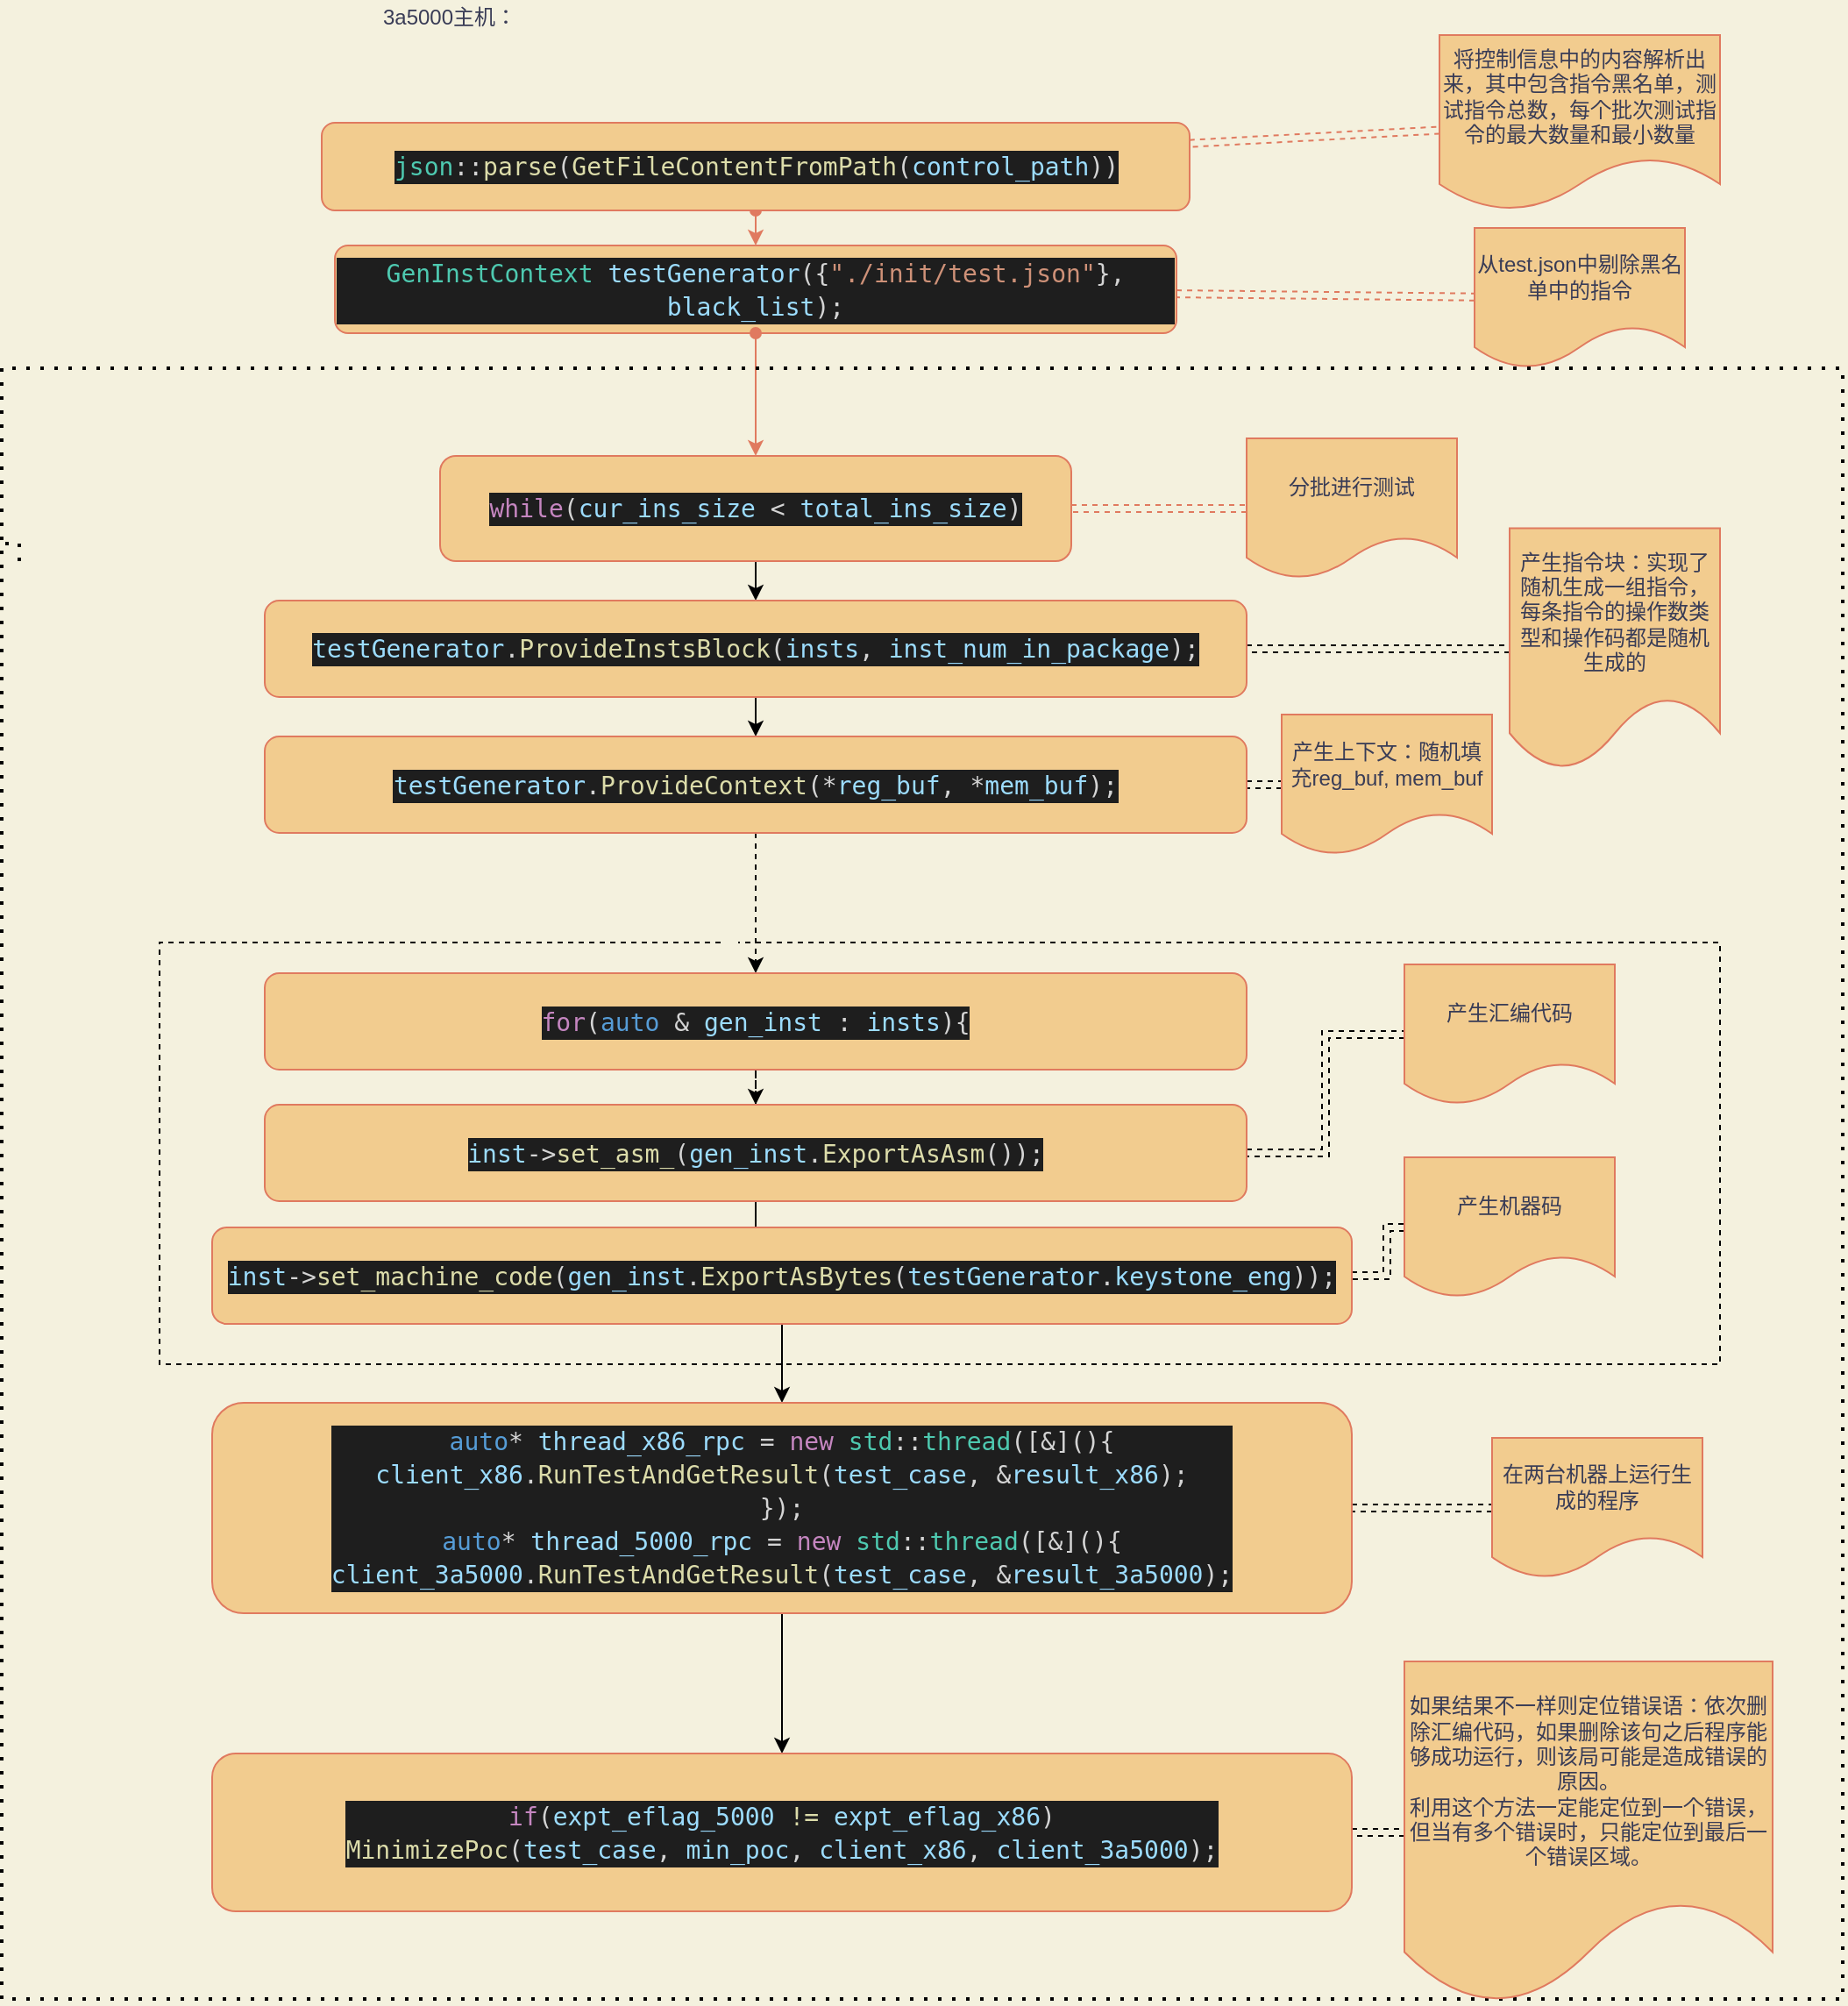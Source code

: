 <mxfile version="15.5.0" type="github" pages="2">
  <diagram id="C5RBs43oDa-KdzZeNtuy" name="Page-1">
    <mxGraphModel dx="1804" dy="587" grid="1" gridSize="10" guides="1" tooltips="1" connect="1" arrows="1" fold="1" page="1" pageScale="1" pageWidth="827" pageHeight="1169" background="#F4F1DE" math="0" shadow="0">
      <root>
        <mxCell id="WIyWlLk6GJQsqaUBKTNV-0" />
        <mxCell id="WIyWlLk6GJQsqaUBKTNV-1" parent="WIyWlLk6GJQsqaUBKTNV-0" />
        <mxCell id="cXA_Oft2BCzyXbZq9LFq-0" value="3a5000主机：" style="text;html=1;align=center;verticalAlign=middle;resizable=0;points=[];autosize=1;strokeColor=none;fillColor=none;fontColor=#393C56;" parent="WIyWlLk6GJQsqaUBKTNV-1" vertex="1">
          <mxGeometry y="130" width="90" height="20" as="geometry" />
        </mxCell>
        <mxCell id="cXA_Oft2BCzyXbZq9LFq-37" value="" style="edgeStyle=none;rounded=1;sketch=0;orthogonalLoop=1;jettySize=auto;html=1;fontColor=#393C56;startArrow=oval;startFill=1;strokeColor=#E07A5F;fillColor=#F2CC8F;" parent="WIyWlLk6GJQsqaUBKTNV-1" source="cXA_Oft2BCzyXbZq9LFq-25" target="cXA_Oft2BCzyXbZq9LFq-36" edge="1">
          <mxGeometry relative="1" as="geometry" />
        </mxCell>
        <mxCell id="cXA_Oft2BCzyXbZq9LFq-53" value="" style="edgeStyle=none;rounded=1;sketch=0;orthogonalLoop=1;jettySize=auto;html=1;fontColor=#393C56;startArrow=oval;startFill=1;strokeColor=#E07A5F;fillColor=#F2CC8F;dashed=1;shape=link;" parent="WIyWlLk6GJQsqaUBKTNV-1" source="cXA_Oft2BCzyXbZq9LFq-25" target="cXA_Oft2BCzyXbZq9LFq-52" edge="1">
          <mxGeometry relative="1" as="geometry" />
        </mxCell>
        <mxCell id="cXA_Oft2BCzyXbZq9LFq-25" value="&lt;div style=&quot;color: rgb(212 , 212 , 212) ; background-color: rgb(30 , 30 , 30) ; font-family: &amp;#34;droid sans mono&amp;#34; , monospace , monospace , &amp;#34;droid sans fallback&amp;#34; ; font-size: 14px ; line-height: 19px&quot;&gt;&lt;span style=&quot;color: #4ec9b0&quot;&gt;json&lt;/span&gt;::&lt;span style=&quot;color: #dcdcaa&quot;&gt;parse&lt;/span&gt;(&lt;span style=&quot;color: #dcdcaa&quot;&gt;GetFileContentFromPath&lt;/span&gt;(&lt;span style=&quot;color: #9cdcfe&quot;&gt;control_path&lt;/span&gt;))&lt;/div&gt;" style="whiteSpace=wrap;html=1;rounded=1;shadow=0;fontColor=#393C56;strokeColor=#E07A5F;strokeWidth=1;fillColor=#F2CC8F;glass=0;" parent="WIyWlLk6GJQsqaUBKTNV-1" vertex="1">
          <mxGeometry x="-27.5" y="200" width="495" height="50" as="geometry" />
        </mxCell>
        <mxCell id="cXA_Oft2BCzyXbZq9LFq-55" value="" style="edgeStyle=none;shape=link;rounded=1;sketch=0;orthogonalLoop=1;jettySize=auto;html=1;dashed=1;fontColor=#393C56;startArrow=oval;startFill=1;strokeColor=#E07A5F;fillColor=#F2CC8F;" parent="WIyWlLk6GJQsqaUBKTNV-1" source="cXA_Oft2BCzyXbZq9LFq-36" target="cXA_Oft2BCzyXbZq9LFq-54" edge="1">
          <mxGeometry relative="1" as="geometry" />
        </mxCell>
        <mxCell id="cXA_Oft2BCzyXbZq9LFq-36" value="&lt;div style=&quot;background-color: rgb(30 , 30 , 30) ; line-height: 19px&quot;&gt;&lt;div style=&quot;color: rgb(212 , 212 , 212) ; font-family: &amp;#34;droid sans mono&amp;#34; , monospace , monospace , &amp;#34;droid sans fallback&amp;#34; ; font-size: 14px ; line-height: 19px&quot;&gt;&lt;span style=&quot;color: #4ec9b0&quot;&gt;GenInstContext&lt;/span&gt; &lt;span style=&quot;color: #9cdcfe&quot;&gt;testGenerator&lt;/span&gt;({&lt;span style=&quot;color: #ce9178&quot;&gt;&quot;./init/test.json&quot;&lt;/span&gt;}, &lt;span style=&quot;color: #9cdcfe&quot;&gt;black_list&lt;/span&gt;);&lt;/div&gt;&lt;/div&gt;" style="whiteSpace=wrap;html=1;rounded=1;shadow=0;fontColor=#393C56;strokeColor=#E07A5F;strokeWidth=1;fillColor=#F2CC8F;glass=0;" parent="WIyWlLk6GJQsqaUBKTNV-1" vertex="1">
          <mxGeometry x="-20" y="270" width="480" height="50" as="geometry" />
        </mxCell>
        <mxCell id="cXA_Oft2BCzyXbZq9LFq-41" value="" style="edgeStyle=none;rounded=1;sketch=0;orthogonalLoop=1;jettySize=auto;html=1;fontColor=#393C56;startArrow=oval;startFill=1;strokeColor=#E07A5F;fillColor=#F2CC8F;exitX=0.5;exitY=1;exitDx=0;exitDy=0;" parent="WIyWlLk6GJQsqaUBKTNV-1" source="cXA_Oft2BCzyXbZq9LFq-36" target="cXA_Oft2BCzyXbZq9LFq-40" edge="1">
          <mxGeometry relative="1" as="geometry">
            <mxPoint x="220" y="420" as="sourcePoint" />
          </mxGeometry>
        </mxCell>
        <mxCell id="cXA_Oft2BCzyXbZq9LFq-59" value="" style="edgeStyle=none;shape=link;rounded=1;sketch=0;orthogonalLoop=1;jettySize=auto;html=1;dashed=1;fontColor=#393C56;startArrow=oval;startFill=1;strokeColor=#E07A5F;fillColor=#F2CC8F;" parent="WIyWlLk6GJQsqaUBKTNV-1" source="cXA_Oft2BCzyXbZq9LFq-40" target="cXA_Oft2BCzyXbZq9LFq-58" edge="1">
          <mxGeometry relative="1" as="geometry" />
        </mxCell>
        <mxCell id="sbwN-sADD-QaQB_fu3mj-3" value="" style="edgeStyle=orthogonalEdgeStyle;rounded=0;orthogonalLoop=1;jettySize=auto;html=1;" parent="WIyWlLk6GJQsqaUBKTNV-1" source="cXA_Oft2BCzyXbZq9LFq-40" target="sbwN-sADD-QaQB_fu3mj-2" edge="1">
          <mxGeometry relative="1" as="geometry" />
        </mxCell>
        <mxCell id="cXA_Oft2BCzyXbZq9LFq-40" value="&lt;div style=&quot;color: rgb(212 , 212 , 212) ; background-color: rgb(30 , 30 , 30) ; font-family: &amp;#34;droid sans mono&amp;#34; , monospace , monospace , &amp;#34;droid sans fallback&amp;#34; ; font-size: 14px ; line-height: 19px&quot;&gt;&lt;span style=&quot;color: #c586c0&quot;&gt;while&lt;/span&gt;(&lt;span style=&quot;color: #9cdcfe&quot;&gt;cur_ins_size&lt;/span&gt; &amp;lt; &lt;span style=&quot;color: #9cdcfe&quot;&gt;total_ins_size&lt;/span&gt;)&lt;/div&gt;" style="whiteSpace=wrap;html=1;rounded=1;shadow=0;fontColor=#393C56;strokeColor=#E07A5F;strokeWidth=1;fillColor=#F2CC8F;glass=0;" parent="WIyWlLk6GJQsqaUBKTNV-1" vertex="1">
          <mxGeometry x="40" y="390" width="360" height="60" as="geometry" />
        </mxCell>
        <mxCell id="cXA_Oft2BCzyXbZq9LFq-52" value="将控制信息中的内容解析出来，其中包含指令黑名单，测试指令总数，每个批次测试指令的最大数量和最小数量" style="shape=document;whiteSpace=wrap;html=1;boundedLbl=1;rounded=1;shadow=0;fontColor=#393C56;strokeColor=#E07A5F;strokeWidth=1;fillColor=#F2CC8F;glass=0;" parent="WIyWlLk6GJQsqaUBKTNV-1" vertex="1">
          <mxGeometry x="610" y="150" width="160" height="100" as="geometry" />
        </mxCell>
        <mxCell id="cXA_Oft2BCzyXbZq9LFq-54" value="从test.json中剔除黑名单中的指令" style="shape=document;whiteSpace=wrap;html=1;boundedLbl=1;rounded=1;shadow=0;fontColor=#393C56;strokeColor=#E07A5F;strokeWidth=1;fillColor=#F2CC8F;glass=0;" parent="WIyWlLk6GJQsqaUBKTNV-1" vertex="1">
          <mxGeometry x="630" y="260" width="120" height="80" as="geometry" />
        </mxCell>
        <mxCell id="cXA_Oft2BCzyXbZq9LFq-58" value="分批进行测试" style="shape=document;whiteSpace=wrap;html=1;boundedLbl=1;rounded=1;shadow=0;fontColor=#393C56;strokeColor=#E07A5F;strokeWidth=1;fillColor=#F2CC8F;glass=0;" parent="WIyWlLk6GJQsqaUBKTNV-1" vertex="1">
          <mxGeometry x="500" y="380" width="120" height="80" as="geometry" />
        </mxCell>
        <mxCell id="sbwN-sADD-QaQB_fu3mj-8" value="" style="edgeStyle=orthogonalEdgeStyle;shape=link;rounded=0;orthogonalLoop=1;jettySize=auto;html=1;dashed=1;" parent="WIyWlLk6GJQsqaUBKTNV-1" source="sbwN-sADD-QaQB_fu3mj-2" target="sbwN-sADD-QaQB_fu3mj-7" edge="1">
          <mxGeometry relative="1" as="geometry" />
        </mxCell>
        <mxCell id="vzrJKxOy2VjKRbDUchYH-1" value="" style="edgeStyle=orthogonalEdgeStyle;rounded=0;orthogonalLoop=1;jettySize=auto;html=1;" edge="1" parent="WIyWlLk6GJQsqaUBKTNV-1" source="sbwN-sADD-QaQB_fu3mj-2" target="vzrJKxOy2VjKRbDUchYH-0">
          <mxGeometry relative="1" as="geometry" />
        </mxCell>
        <mxCell id="sbwN-sADD-QaQB_fu3mj-2" value="&lt;meta charset=&quot;utf-8&quot;&gt;&lt;div style=&quot;color: rgb(212, 212, 212); background-color: rgb(30, 30, 30); font-family: &amp;quot;droid sans mono&amp;quot;, monospace, monospace, &amp;quot;droid sans fallback&amp;quot;; font-weight: normal; font-size: 14px; line-height: 19px;&quot;&gt;&lt;div&gt;&lt;span style=&quot;color: #9cdcfe&quot;&gt;testGenerator&lt;/span&gt;&lt;span style=&quot;color: #d4d4d4&quot;&gt;.&lt;/span&gt;&lt;span style=&quot;color: #dcdcaa&quot;&gt;ProvideInstsBlock&lt;/span&gt;&lt;span style=&quot;color: #d4d4d4&quot;&gt;(&lt;/span&gt;&lt;span style=&quot;color: #9cdcfe&quot;&gt;insts&lt;/span&gt;&lt;span style=&quot;color: #d4d4d4&quot;&gt;, &lt;/span&gt;&lt;span style=&quot;color: #9cdcfe&quot;&gt;inst_num_in_package&lt;/span&gt;&lt;span style=&quot;color: #d4d4d4&quot;&gt;);&lt;/span&gt;&lt;/div&gt;&lt;/div&gt;" style="whiteSpace=wrap;html=1;rounded=1;shadow=0;fontColor=#393C56;strokeColor=#E07A5F;strokeWidth=1;fillColor=#F2CC8F;glass=0;" parent="WIyWlLk6GJQsqaUBKTNV-1" vertex="1">
          <mxGeometry x="-60" y="472.5" width="560" height="55" as="geometry" />
        </mxCell>
        <mxCell id="sbwN-sADD-QaQB_fu3mj-7" value="产生指令块：实现了随机生成一组指令，每条指令的操作数类型和操作码都是随机生成的" style="shape=document;whiteSpace=wrap;html=1;boundedLbl=1;rounded=1;shadow=0;fontColor=#393C56;strokeColor=#E07A5F;strokeWidth=1;fillColor=#F2CC8F;glass=0;" parent="WIyWlLk6GJQsqaUBKTNV-1" vertex="1">
          <mxGeometry x="650" y="431.25" width="120" height="137.5" as="geometry" />
        </mxCell>
        <mxCell id="vzrJKxOy2VjKRbDUchYH-5" value="" style="edgeStyle=orthogonalEdgeStyle;rounded=0;orthogonalLoop=1;jettySize=auto;html=1;shape=link;dashed=1;" edge="1" parent="WIyWlLk6GJQsqaUBKTNV-1" source="vzrJKxOy2VjKRbDUchYH-0" target="vzrJKxOy2VjKRbDUchYH-4">
          <mxGeometry relative="1" as="geometry" />
        </mxCell>
        <mxCell id="vzrJKxOy2VjKRbDUchYH-13" value="" style="edgeStyle=orthogonalEdgeStyle;rounded=0;orthogonalLoop=1;jettySize=auto;html=1;dashed=1;" edge="1" parent="WIyWlLk6GJQsqaUBKTNV-1" source="vzrJKxOy2VjKRbDUchYH-0" target="vzrJKxOy2VjKRbDUchYH-12">
          <mxGeometry relative="1" as="geometry" />
        </mxCell>
        <mxCell id="vzrJKxOy2VjKRbDUchYH-0" value="&lt;div style=&quot;color: rgb(212 , 212 , 212) ; background-color: rgb(30 , 30 , 30) ; font-family: &amp;#34;droid sans mono&amp;#34; , monospace , monospace , &amp;#34;droid sans fallback&amp;#34; ; font-weight: normal ; font-size: 14px ; line-height: 19px&quot;&gt;&lt;div style=&quot;font-family: &amp;#34;droid sans mono&amp;#34; , monospace , monospace , &amp;#34;droid sans fallback&amp;#34; ; line-height: 19px&quot;&gt;&lt;div style=&quot;font-family: &amp;#34;droid sans mono&amp;#34; , monospace , monospace , &amp;#34;droid sans fallback&amp;#34; ; line-height: 19px&quot;&gt;&lt;span style=&quot;color: #9cdcfe&quot;&gt;testGenerator&lt;/span&gt;.&lt;span style=&quot;color: #dcdcaa&quot;&gt;ProvideContext&lt;/span&gt;(*&lt;span style=&quot;color: #9cdcfe&quot;&gt;reg_buf&lt;/span&gt;, *&lt;span style=&quot;color: #9cdcfe&quot;&gt;mem_buf&lt;/span&gt;);&lt;/div&gt;&lt;/div&gt;&lt;/div&gt;" style="whiteSpace=wrap;html=1;rounded=1;shadow=0;fontColor=#393C56;strokeColor=#E07A5F;strokeWidth=1;fillColor=#F2CC8F;glass=0;" vertex="1" parent="WIyWlLk6GJQsqaUBKTNV-1">
          <mxGeometry x="-60" y="550" width="560" height="55" as="geometry" />
        </mxCell>
        <mxCell id="vzrJKxOy2VjKRbDUchYH-4" value="产生上下文：随机填充reg_buf, mem_buf" style="shape=document;whiteSpace=wrap;html=1;boundedLbl=1;rounded=1;shadow=0;fontColor=#393C56;strokeColor=#E07A5F;strokeWidth=1;fillColor=#F2CC8F;glass=0;" vertex="1" parent="WIyWlLk6GJQsqaUBKTNV-1">
          <mxGeometry x="520" y="537.5" width="120" height="80" as="geometry" />
        </mxCell>
        <mxCell id="vzrJKxOy2VjKRbDUchYH-10" value="" style="endArrow=none;dashed=1;html=1;dashPattern=1 3;strokeWidth=2;rounded=0;edgeStyle=orthogonalEdgeStyle;" edge="1" parent="WIyWlLk6GJQsqaUBKTNV-1">
          <mxGeometry width="50" height="50" relative="1" as="geometry">
            <mxPoint x="-200" y="450" as="sourcePoint" />
            <mxPoint x="-210" y="470" as="targetPoint" />
            <Array as="points">
              <mxPoint x="-200" y="450" />
              <mxPoint x="-200" y="440" />
              <mxPoint x="-210" y="440" />
              <mxPoint x="-210" y="1270" />
              <mxPoint x="840" y="1270" />
              <mxPoint x="840" y="340" />
              <mxPoint x="-210" y="340" />
            </Array>
          </mxGeometry>
        </mxCell>
        <mxCell id="vzrJKxOy2VjKRbDUchYH-17" value="" style="edgeStyle=orthogonalEdgeStyle;rounded=0;orthogonalLoop=1;jettySize=auto;html=1;dashed=1;" edge="1" parent="WIyWlLk6GJQsqaUBKTNV-1" source="vzrJKxOy2VjKRbDUchYH-12" target="vzrJKxOy2VjKRbDUchYH-16">
          <mxGeometry relative="1" as="geometry" />
        </mxCell>
        <mxCell id="vzrJKxOy2VjKRbDUchYH-12" value="&lt;div style=&quot;color: rgb(212 , 212 , 212) ; background-color: rgb(30 , 30 , 30) ; font-family: &amp;#34;droid sans mono&amp;#34; , monospace , monospace , &amp;#34;droid sans fallback&amp;#34; ; font-weight: normal ; font-size: 14px ; line-height: 19px&quot;&gt;&lt;div style=&quot;font-family: &amp;#34;droid sans mono&amp;#34; , monospace , monospace , &amp;#34;droid sans fallback&amp;#34; ; line-height: 19px&quot;&gt;&lt;div style=&quot;font-family: &amp;#34;droid sans mono&amp;#34; , monospace , monospace , &amp;#34;droid sans fallback&amp;#34; ; line-height: 19px&quot;&gt;&lt;div style=&quot;font-family: &amp;#34;droid sans mono&amp;#34; , monospace , monospace , &amp;#34;droid sans fallback&amp;#34; ; line-height: 19px&quot;&gt;&lt;span style=&quot;color: #c586c0&quot;&gt;for&lt;/span&gt;(&lt;span style=&quot;color: #569cd6&quot;&gt;auto&lt;/span&gt; &amp;amp; &lt;span style=&quot;color: #9cdcfe&quot;&gt;gen_inst&lt;/span&gt; : &lt;span style=&quot;color: #9cdcfe&quot;&gt;insts&lt;/span&gt;){&lt;/div&gt;&lt;/div&gt;&lt;/div&gt;&lt;/div&gt;" style="whiteSpace=wrap;html=1;rounded=1;shadow=0;fontColor=#393C56;strokeColor=#E07A5F;strokeWidth=1;fillColor=#F2CC8F;glass=0;" vertex="1" parent="WIyWlLk6GJQsqaUBKTNV-1">
          <mxGeometry x="-60" y="685" width="560" height="55" as="geometry" />
        </mxCell>
        <mxCell id="vzrJKxOy2VjKRbDUchYH-19" value="" style="edgeStyle=orthogonalEdgeStyle;rounded=0;orthogonalLoop=1;jettySize=auto;html=1;" edge="1" parent="WIyWlLk6GJQsqaUBKTNV-1" source="vzrJKxOy2VjKRbDUchYH-16" target="vzrJKxOy2VjKRbDUchYH-18">
          <mxGeometry relative="1" as="geometry" />
        </mxCell>
        <mxCell id="vzrJKxOy2VjKRbDUchYH-27" value="" style="edgeStyle=orthogonalEdgeStyle;shape=link;rounded=0;orthogonalLoop=1;jettySize=auto;html=1;dashed=1;" edge="1" parent="WIyWlLk6GJQsqaUBKTNV-1" source="vzrJKxOy2VjKRbDUchYH-16" target="vzrJKxOy2VjKRbDUchYH-26">
          <mxGeometry relative="1" as="geometry" />
        </mxCell>
        <mxCell id="vzrJKxOy2VjKRbDUchYH-16" value="&lt;div style=&quot;color: rgb(212 , 212 , 212) ; background-color: rgb(30 , 30 , 30) ; font-family: &amp;#34;droid sans mono&amp;#34; , monospace , monospace , &amp;#34;droid sans fallback&amp;#34; ; font-weight: normal ; font-size: 14px ; line-height: 19px&quot;&gt;&lt;div style=&quot;font-family: &amp;#34;droid sans mono&amp;#34; , monospace , monospace , &amp;#34;droid sans fallback&amp;#34; ; line-height: 19px&quot;&gt;&lt;div style=&quot;font-family: &amp;#34;droid sans mono&amp;#34; , monospace , monospace , &amp;#34;droid sans fallback&amp;#34; ; line-height: 19px&quot;&gt;&lt;div style=&quot;font-family: &amp;#34;droid sans mono&amp;#34; , monospace , monospace , &amp;#34;droid sans fallback&amp;#34; ; line-height: 19px&quot;&gt;&lt;div style=&quot;font-family: &amp;#34;droid sans mono&amp;#34; , monospace , monospace , &amp;#34;droid sans fallback&amp;#34; ; line-height: 19px&quot;&gt;&lt;span style=&quot;color: #9cdcfe&quot;&gt;inst&lt;/span&gt;-&amp;gt;&lt;span style=&quot;color: #dcdcaa&quot;&gt;set_asm_&lt;/span&gt;(&lt;span style=&quot;color: #9cdcfe&quot;&gt;gen_inst&lt;/span&gt;.&lt;span style=&quot;color: #dcdcaa&quot;&gt;ExportAsAsm&lt;/span&gt;());&lt;/div&gt;&lt;/div&gt;&lt;/div&gt;&lt;/div&gt;&lt;/div&gt;" style="whiteSpace=wrap;html=1;rounded=1;shadow=0;fontColor=#393C56;strokeColor=#E07A5F;strokeWidth=1;fillColor=#F2CC8F;glass=0;" vertex="1" parent="WIyWlLk6GJQsqaUBKTNV-1">
          <mxGeometry x="-60" y="760" width="560" height="55" as="geometry" />
        </mxCell>
        <mxCell id="vzrJKxOy2VjKRbDUchYH-29" value="" style="edgeStyle=orthogonalEdgeStyle;shape=link;rounded=0;orthogonalLoop=1;jettySize=auto;html=1;dashed=1;" edge="1" parent="WIyWlLk6GJQsqaUBKTNV-1" source="vzrJKxOy2VjKRbDUchYH-18" target="vzrJKxOy2VjKRbDUchYH-28">
          <mxGeometry relative="1" as="geometry" />
        </mxCell>
        <mxCell id="vzrJKxOy2VjKRbDUchYH-34" value="" style="edgeStyle=orthogonalEdgeStyle;rounded=0;orthogonalLoop=1;jettySize=auto;html=1;" edge="1" parent="WIyWlLk6GJQsqaUBKTNV-1" source="vzrJKxOy2VjKRbDUchYH-18" target="vzrJKxOy2VjKRbDUchYH-33">
          <mxGeometry relative="1" as="geometry" />
        </mxCell>
        <mxCell id="vzrJKxOy2VjKRbDUchYH-18" value="&lt;div style=&quot;color: rgb(212 , 212 , 212) ; background-color: rgb(30 , 30 , 30) ; font-family: &amp;#34;droid sans mono&amp;#34; , monospace , monospace , &amp;#34;droid sans fallback&amp;#34; ; font-weight: normal ; font-size: 14px ; line-height: 19px&quot;&gt;&lt;div style=&quot;font-family: &amp;#34;droid sans mono&amp;#34; , monospace , monospace , &amp;#34;droid sans fallback&amp;#34; ; line-height: 19px&quot;&gt;&lt;div style=&quot;font-family: &amp;#34;droid sans mono&amp;#34; , monospace , monospace , &amp;#34;droid sans fallback&amp;#34; ; line-height: 19px&quot;&gt;&lt;div style=&quot;font-family: &amp;#34;droid sans mono&amp;#34; , monospace , monospace , &amp;#34;droid sans fallback&amp;#34; ; line-height: 19px&quot;&gt;&lt;div style=&quot;font-family: &amp;#34;droid sans mono&amp;#34; , monospace , monospace , &amp;#34;droid sans fallback&amp;#34; ; line-height: 19px&quot;&gt;&lt;span style=&quot;color: #9cdcfe&quot;&gt;inst&lt;/span&gt;-&amp;gt;&lt;span style=&quot;color: #dcdcaa&quot;&gt;set_machine_code&lt;/span&gt;(&lt;span style=&quot;color: #9cdcfe&quot;&gt;gen_inst&lt;/span&gt;.&lt;span style=&quot;color: #dcdcaa&quot;&gt;ExportAsBytes&lt;/span&gt;(&lt;span style=&quot;color: #9cdcfe&quot;&gt;testGenerator&lt;/span&gt;.&lt;span style=&quot;color: #9cdcfe&quot;&gt;keystone_eng&lt;/span&gt;));&lt;/div&gt;&lt;/div&gt;&lt;/div&gt;&lt;/div&gt;&lt;/div&gt;" style="whiteSpace=wrap;html=1;rounded=1;shadow=0;fontColor=#393C56;strokeColor=#E07A5F;strokeWidth=1;fillColor=#F2CC8F;glass=0;" vertex="1" parent="WIyWlLk6GJQsqaUBKTNV-1">
          <mxGeometry x="-90" y="830" width="650" height="55" as="geometry" />
        </mxCell>
        <mxCell id="vzrJKxOy2VjKRbDUchYH-22" value="" style="endArrow=none;dashed=1;html=1;rounded=0;edgeStyle=orthogonalEdgeStyle;" edge="1" parent="WIyWlLk6GJQsqaUBKTNV-1">
          <mxGeometry width="50" height="50" relative="1" as="geometry">
            <mxPoint x="200" y="667.5" as="sourcePoint" />
            <mxPoint x="210" y="667.5" as="targetPoint" />
            <Array as="points">
              <mxPoint x="-120" y="668" />
              <mxPoint x="-120" y="908" />
              <mxPoint x="770" y="908" />
              <mxPoint x="770" y="668" />
            </Array>
          </mxGeometry>
        </mxCell>
        <mxCell id="vzrJKxOy2VjKRbDUchYH-26" value="产生汇编代码" style="shape=document;whiteSpace=wrap;html=1;boundedLbl=1;rounded=1;shadow=0;fontColor=#393C56;strokeColor=#E07A5F;strokeWidth=1;fillColor=#F2CC8F;glass=0;" vertex="1" parent="WIyWlLk6GJQsqaUBKTNV-1">
          <mxGeometry x="590" y="680" width="120" height="80" as="geometry" />
        </mxCell>
        <mxCell id="vzrJKxOy2VjKRbDUchYH-28" value="产生机器码" style="shape=document;whiteSpace=wrap;html=1;boundedLbl=1;rounded=1;shadow=0;fontColor=#393C56;strokeColor=#E07A5F;strokeWidth=1;fillColor=#F2CC8F;glass=0;" vertex="1" parent="WIyWlLk6GJQsqaUBKTNV-1">
          <mxGeometry x="590" y="790" width="120" height="80" as="geometry" />
        </mxCell>
        <mxCell id="vzrJKxOy2VjKRbDUchYH-36" value="" style="edgeStyle=orthogonalEdgeStyle;rounded=0;orthogonalLoop=1;jettySize=auto;html=1;dashed=1;fontColor=#000000;shape=link;" edge="1" parent="WIyWlLk6GJQsqaUBKTNV-1" source="vzrJKxOy2VjKRbDUchYH-33" target="vzrJKxOy2VjKRbDUchYH-35">
          <mxGeometry relative="1" as="geometry" />
        </mxCell>
        <mxCell id="vzrJKxOy2VjKRbDUchYH-38" value="" style="edgeStyle=orthogonalEdgeStyle;rounded=0;orthogonalLoop=1;jettySize=auto;html=1;fontColor=#000000;" edge="1" parent="WIyWlLk6GJQsqaUBKTNV-1" source="vzrJKxOy2VjKRbDUchYH-33" target="vzrJKxOy2VjKRbDUchYH-37">
          <mxGeometry relative="1" as="geometry" />
        </mxCell>
        <mxCell id="vzrJKxOy2VjKRbDUchYH-33" value="&lt;div style=&quot;color: rgb(212 , 212 , 212) ; background-color: rgb(30 , 30 , 30) ; font-family: &amp;#34;droid sans mono&amp;#34; , monospace , monospace , &amp;#34;droid sans fallback&amp;#34; ; font-size: 14px ; line-height: 19px&quot;&gt;&lt;div&gt;&lt;span style=&quot;color: #569cd6&quot;&gt;auto&lt;/span&gt;* &lt;span style=&quot;color: #9cdcfe&quot;&gt;thread_x86_rpc&lt;/span&gt; = &lt;span style=&quot;color: #c586c0&quot;&gt;new&lt;/span&gt; &lt;span style=&quot;color: #4ec9b0&quot;&gt;std&lt;/span&gt;::&lt;span style=&quot;color: #4ec9b0&quot;&gt;thread&lt;/span&gt;([&amp;amp;](){&lt;/div&gt;&lt;div&gt;            &lt;span style=&quot;color: #9cdcfe&quot;&gt;client_x86&lt;/span&gt;.&lt;span style=&quot;color: #dcdcaa&quot;&gt;RunTestAndGetResult&lt;/span&gt;(&lt;span style=&quot;color: #9cdcfe&quot;&gt;test_case&lt;/span&gt;, &amp;amp;&lt;span style=&quot;color: #9cdcfe&quot;&gt;result_x86&lt;/span&gt;);&lt;/div&gt;&lt;div&gt;        });&lt;/div&gt;&lt;div&gt;        &lt;span style=&quot;color: #569cd6&quot;&gt;auto&lt;/span&gt;* &lt;span style=&quot;color: #9cdcfe&quot;&gt;thread_5000_rpc&lt;/span&gt; = &lt;span style=&quot;color: #c586c0&quot;&gt;new&lt;/span&gt; &lt;span style=&quot;color: #4ec9b0&quot;&gt;std&lt;/span&gt;::&lt;span style=&quot;color: #4ec9b0&quot;&gt;thread&lt;/span&gt;([&amp;amp;](){&lt;/div&gt;&lt;div&gt;            &lt;span style=&quot;color: #9cdcfe&quot;&gt;client_3a5000&lt;/span&gt;.&lt;span style=&quot;color: #dcdcaa&quot;&gt;RunTestAndGetResult&lt;/span&gt;(&lt;span style=&quot;color: #9cdcfe&quot;&gt;test_case&lt;/span&gt;, &amp;amp;&lt;span style=&quot;color: #9cdcfe&quot;&gt;result_3a5000&lt;/span&gt;);&lt;/div&gt;&lt;/div&gt;" style="whiteSpace=wrap;html=1;rounded=1;shadow=0;fontColor=#393C56;strokeColor=#E07A5F;strokeWidth=1;fillColor=#F2CC8F;glass=0;" vertex="1" parent="WIyWlLk6GJQsqaUBKTNV-1">
          <mxGeometry x="-90" y="930" width="650" height="120" as="geometry" />
        </mxCell>
        <mxCell id="vzrJKxOy2VjKRbDUchYH-35" value="在两台机器上运行生成的程序" style="shape=document;whiteSpace=wrap;html=1;boundedLbl=1;rounded=1;shadow=0;fontColor=#393C56;strokeColor=#E07A5F;strokeWidth=1;fillColor=#F2CC8F;glass=0;" vertex="1" parent="WIyWlLk6GJQsqaUBKTNV-1">
          <mxGeometry x="640" y="950" width="120" height="80" as="geometry" />
        </mxCell>
        <mxCell id="vzrJKxOy2VjKRbDUchYH-41" value="" style="edgeStyle=orthogonalEdgeStyle;rounded=0;orthogonalLoop=1;jettySize=auto;html=1;fontColor=#000000;shape=link;dashed=1;" edge="1" parent="WIyWlLk6GJQsqaUBKTNV-1" source="vzrJKxOy2VjKRbDUchYH-37" target="vzrJKxOy2VjKRbDUchYH-40">
          <mxGeometry relative="1" as="geometry" />
        </mxCell>
        <mxCell id="vzrJKxOy2VjKRbDUchYH-37" value="&lt;div style=&quot;color: rgb(212 , 212 , 212) ; background-color: rgb(30 , 30 , 30) ; font-family: &amp;#34;droid sans mono&amp;#34; , monospace , monospace , &amp;#34;droid sans fallback&amp;#34; ; font-size: 14px ; line-height: 19px&quot;&gt;&lt;div style=&quot;font-family: &amp;#34;droid sans mono&amp;#34; , monospace , monospace , &amp;#34;droid sans fallback&amp;#34; ; line-height: 19px&quot;&gt;&lt;span style=&quot;color: #c586c0&quot;&gt;if&lt;/span&gt;(&lt;span style=&quot;color: #9cdcfe&quot;&gt;expt_eflag_5000&lt;/span&gt; &lt;span style=&quot;color: #dcdcaa&quot;&gt;!=&lt;/span&gt; &lt;span style=&quot;color: #9cdcfe&quot;&gt;expt_eflag_x86&lt;/span&gt;)&lt;/div&gt;&lt;div style=&quot;font-family: &amp;#34;droid sans mono&amp;#34; , monospace , monospace , &amp;#34;droid sans fallback&amp;#34; ; line-height: 19px&quot;&gt;&lt;div style=&quot;font-family: &amp;#34;droid sans mono&amp;#34; , monospace , monospace , &amp;#34;droid sans fallback&amp;#34; ; line-height: 19px&quot;&gt;&lt;span style=&quot;color: #dcdcaa&quot;&gt;MinimizePoc&lt;/span&gt;(&lt;span style=&quot;color: #9cdcfe&quot;&gt;test_case&lt;/span&gt;, &lt;span style=&quot;color: #9cdcfe&quot;&gt;min_poc&lt;/span&gt;, &lt;span style=&quot;color: #9cdcfe&quot;&gt;client_x86&lt;/span&gt;, &lt;span style=&quot;color: #9cdcfe&quot;&gt;client_3a5000&lt;/span&gt;);&lt;/div&gt;&lt;/div&gt;&lt;/div&gt;" style="whiteSpace=wrap;html=1;rounded=1;shadow=0;fontColor=#393C56;strokeColor=#E07A5F;strokeWidth=1;fillColor=#F2CC8F;glass=0;" vertex="1" parent="WIyWlLk6GJQsqaUBKTNV-1">
          <mxGeometry x="-90" y="1130" width="650" height="90" as="geometry" />
        </mxCell>
        <mxCell id="vzrJKxOy2VjKRbDUchYH-40" value="如果结果不一样则定位错误语：依次删除汇编代码，如果删除该句之后程序能够成功运行，则该局可能是造成错误的原因。&lt;br&gt;利用这个方法一定能定位到一个错误，但当有多个错误时，只能定位到最后一个错误区域。" style="shape=document;whiteSpace=wrap;html=1;boundedLbl=1;rounded=1;shadow=0;fontColor=#393C56;strokeColor=#E07A5F;strokeWidth=1;fillColor=#F2CC8F;glass=0;" vertex="1" parent="WIyWlLk6GJQsqaUBKTNV-1">
          <mxGeometry x="590" y="1077.5" width="210" height="195" as="geometry" />
        </mxCell>
      </root>
    </mxGraphModel>
  </diagram>
  <diagram id="bHGTHVexfpkSSWLcN5AT" name="Page-2">
    <mxGraphModel dx="766" dy="318" grid="1" gridSize="10" guides="1" tooltips="1" connect="1" arrows="1" fold="1" page="1" pageScale="1" pageWidth="827" pageHeight="1169" math="0" shadow="0">
      <root>
        <mxCell id="BbfnvtyRnh7v-UzqNb1H-0" />
        <mxCell id="BbfnvtyRnh7v-UzqNb1H-1" parent="BbfnvtyRnh7v-UzqNb1H-0" />
        <mxCell id="BbfnvtyRnh7v-UzqNb1H-2" value="context.cpp 87行 test_keystone.c 15行 KS_MODE_32 是否要改成64" style="text;html=1;align=center;verticalAlign=middle;resizable=0;points=[];autosize=1;strokeColor=none;fillColor=none;" parent="BbfnvtyRnh7v-UzqNb1H-1" vertex="1">
          <mxGeometry x="30" y="40" width="380" height="20" as="geometry" />
        </mxCell>
      </root>
    </mxGraphModel>
  </diagram>
</mxfile>
